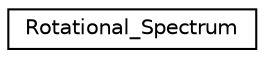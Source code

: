 digraph "Graphical Class Hierarchy"
{
  edge [fontname="Helvetica",fontsize="10",labelfontname="Helvetica",labelfontsize="10"];
  node [fontname="Helvetica",fontsize="10",shape=record];
  rankdir="LR";
  Node0 [label="Rotational_Spectrum",height=0.2,width=0.4,color="black", fillcolor="white", style="filled",URL="$classRotational__Spectrum.html"];
}

